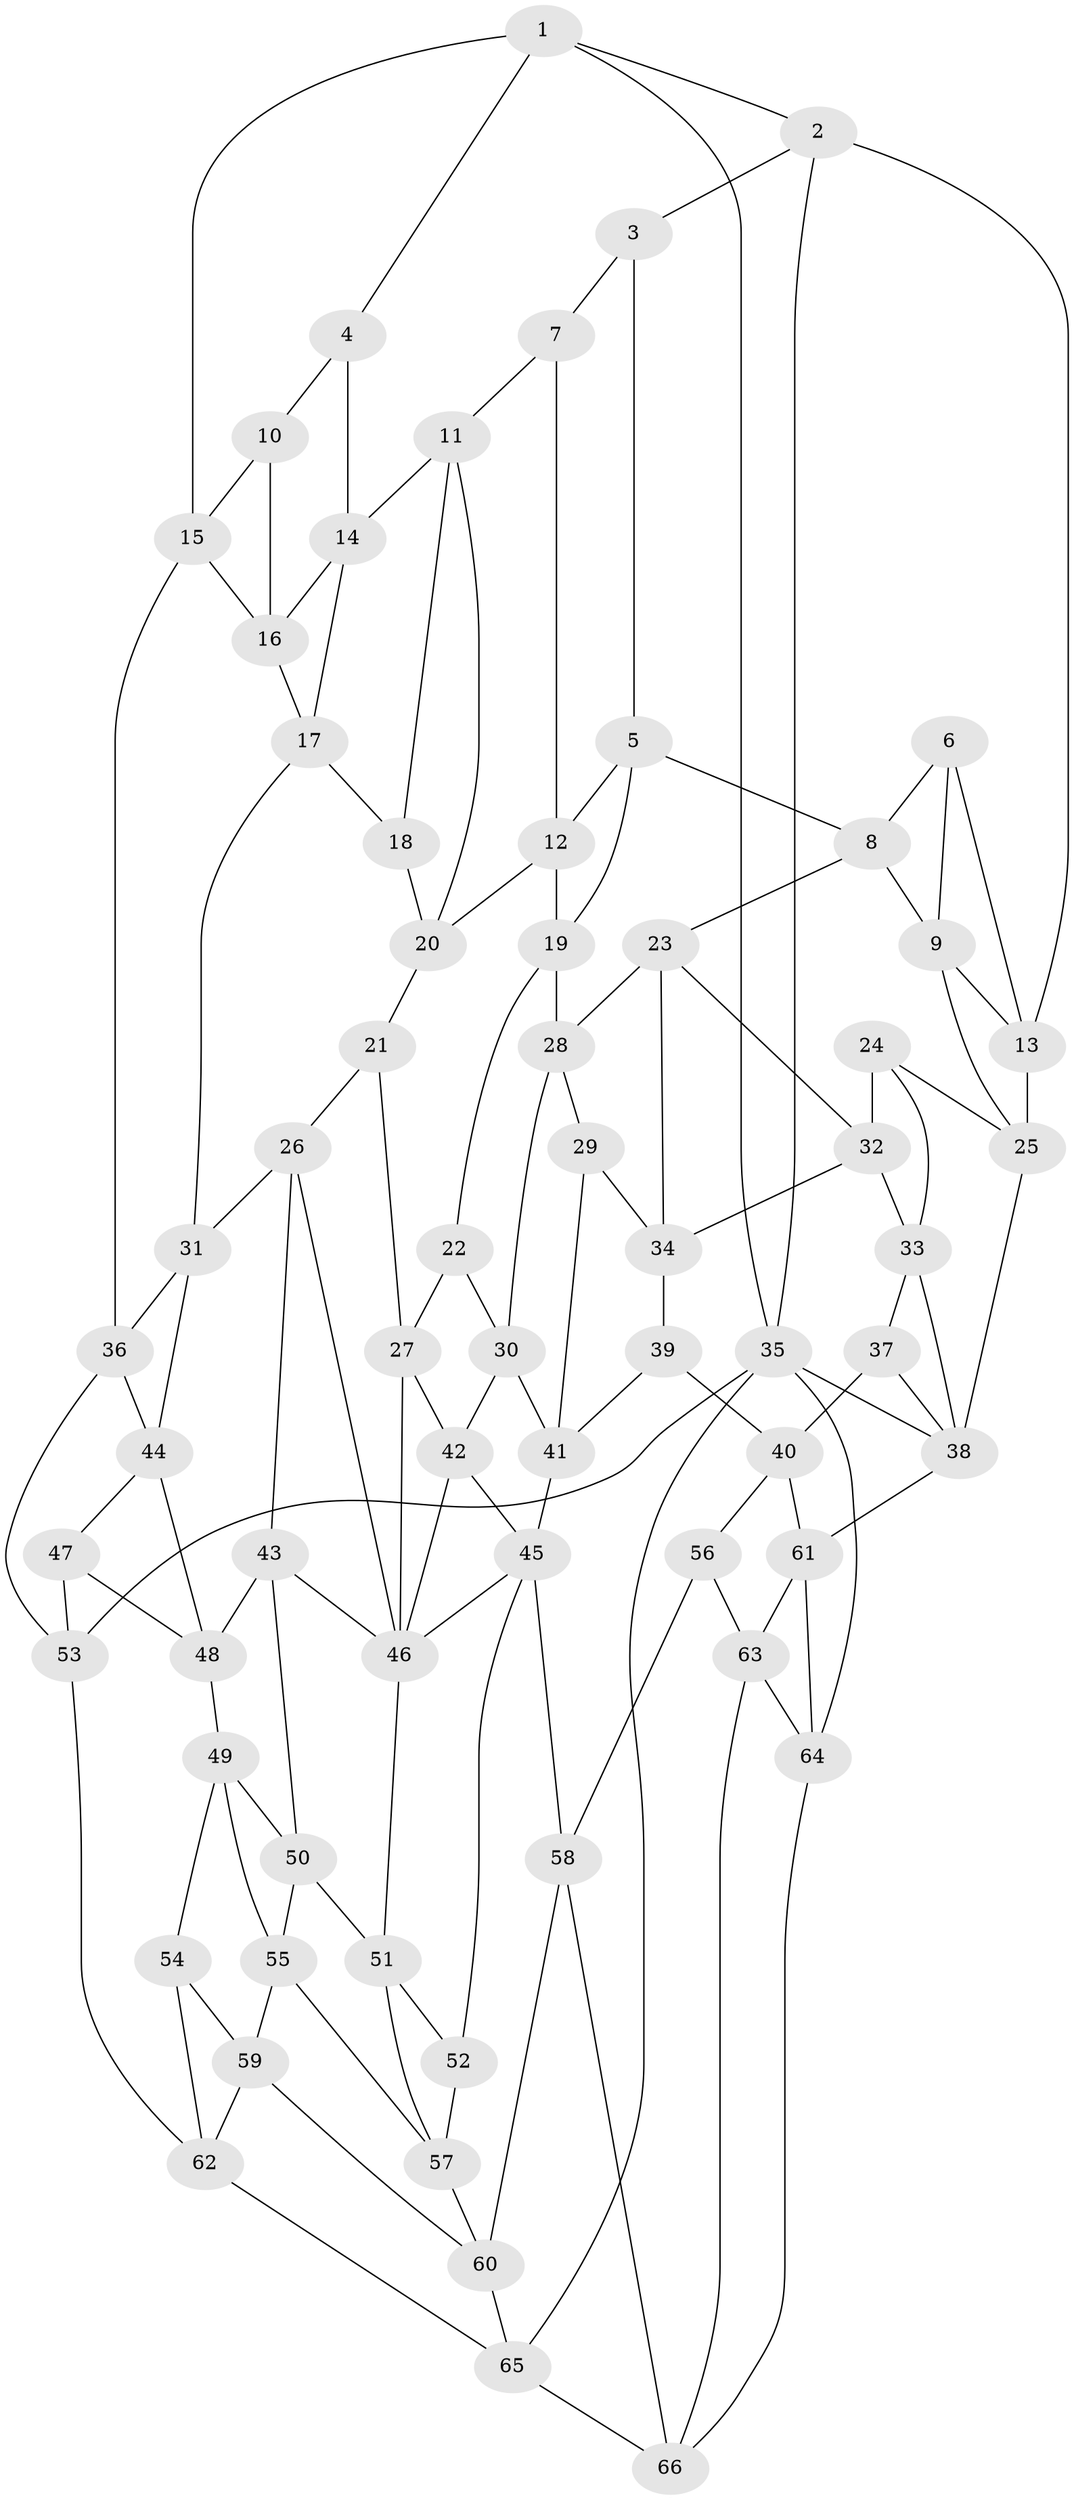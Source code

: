 // original degree distribution, {3: 0.022727272727272728, 6: 0.23484848484848486, 4: 0.23484848484848486, 5: 0.5075757575757576}
// Generated by graph-tools (version 1.1) at 2025/51/03/09/25 03:51:03]
// undirected, 66 vertices, 127 edges
graph export_dot {
graph [start="1"]
  node [color=gray90,style=filled];
  1;
  2;
  3;
  4;
  5;
  6;
  7;
  8;
  9;
  10;
  11;
  12;
  13;
  14;
  15;
  16;
  17;
  18;
  19;
  20;
  21;
  22;
  23;
  24;
  25;
  26;
  27;
  28;
  29;
  30;
  31;
  32;
  33;
  34;
  35;
  36;
  37;
  38;
  39;
  40;
  41;
  42;
  43;
  44;
  45;
  46;
  47;
  48;
  49;
  50;
  51;
  52;
  53;
  54;
  55;
  56;
  57;
  58;
  59;
  60;
  61;
  62;
  63;
  64;
  65;
  66;
  1 -- 2 [weight=1.0];
  1 -- 4 [weight=1.0];
  1 -- 15 [weight=1.0];
  1 -- 35 [weight=1.0];
  2 -- 3 [weight=1.0];
  2 -- 13 [weight=1.0];
  2 -- 35 [weight=1.0];
  3 -- 5 [weight=1.0];
  3 -- 7 [weight=1.0];
  4 -- 10 [weight=1.0];
  4 -- 14 [weight=1.0];
  5 -- 8 [weight=1.0];
  5 -- 12 [weight=1.0];
  5 -- 19 [weight=1.0];
  6 -- 8 [weight=1.0];
  6 -- 9 [weight=1.0];
  6 -- 13 [weight=1.0];
  7 -- 11 [weight=1.0];
  7 -- 12 [weight=1.0];
  8 -- 9 [weight=1.0];
  8 -- 23 [weight=1.0];
  9 -- 13 [weight=1.0];
  9 -- 25 [weight=1.0];
  10 -- 15 [weight=1.0];
  10 -- 16 [weight=1.0];
  11 -- 14 [weight=1.0];
  11 -- 18 [weight=1.0];
  11 -- 20 [weight=1.0];
  12 -- 19 [weight=1.0];
  12 -- 20 [weight=1.0];
  13 -- 25 [weight=1.0];
  14 -- 16 [weight=1.0];
  14 -- 17 [weight=1.0];
  15 -- 16 [weight=1.0];
  15 -- 36 [weight=1.0];
  16 -- 17 [weight=1.0];
  17 -- 18 [weight=1.0];
  17 -- 31 [weight=1.0];
  18 -- 20 [weight=1.0];
  19 -- 22 [weight=1.0];
  19 -- 28 [weight=1.0];
  20 -- 21 [weight=1.0];
  21 -- 26 [weight=1.0];
  21 -- 27 [weight=1.0];
  22 -- 27 [weight=1.0];
  22 -- 30 [weight=1.0];
  23 -- 28 [weight=1.0];
  23 -- 32 [weight=1.0];
  23 -- 34 [weight=1.0];
  24 -- 25 [weight=1.0];
  24 -- 32 [weight=1.0];
  24 -- 33 [weight=1.0];
  25 -- 38 [weight=1.0];
  26 -- 31 [weight=1.0];
  26 -- 43 [weight=1.0];
  26 -- 46 [weight=1.0];
  27 -- 42 [weight=1.0];
  27 -- 46 [weight=1.0];
  28 -- 29 [weight=1.0];
  28 -- 30 [weight=1.0];
  29 -- 34 [weight=1.0];
  29 -- 41 [weight=1.0];
  30 -- 41 [weight=1.0];
  30 -- 42 [weight=1.0];
  31 -- 36 [weight=1.0];
  31 -- 44 [weight=1.0];
  32 -- 33 [weight=1.0];
  32 -- 34 [weight=1.0];
  33 -- 37 [weight=1.0];
  33 -- 38 [weight=1.0];
  34 -- 39 [weight=1.0];
  35 -- 38 [weight=1.0];
  35 -- 53 [weight=1.0];
  35 -- 64 [weight=1.0];
  35 -- 65 [weight=1.0];
  36 -- 44 [weight=1.0];
  36 -- 53 [weight=1.0];
  37 -- 38 [weight=1.0];
  37 -- 40 [weight=1.0];
  38 -- 61 [weight=1.0];
  39 -- 40 [weight=1.0];
  39 -- 41 [weight=1.0];
  40 -- 56 [weight=1.0];
  40 -- 61 [weight=1.0];
  41 -- 45 [weight=1.0];
  42 -- 45 [weight=1.0];
  42 -- 46 [weight=1.0];
  43 -- 46 [weight=1.0];
  43 -- 48 [weight=1.0];
  43 -- 50 [weight=1.0];
  44 -- 47 [weight=1.0];
  44 -- 48 [weight=1.0];
  45 -- 46 [weight=1.0];
  45 -- 52 [weight=1.0];
  45 -- 58 [weight=1.0];
  46 -- 51 [weight=1.0];
  47 -- 48 [weight=1.0];
  47 -- 53 [weight=1.0];
  48 -- 49 [weight=1.0];
  49 -- 50 [weight=1.0];
  49 -- 54 [weight=1.0];
  49 -- 55 [weight=1.0];
  50 -- 51 [weight=1.0];
  50 -- 55 [weight=1.0];
  51 -- 52 [weight=1.0];
  51 -- 57 [weight=1.0];
  52 -- 57 [weight=1.0];
  53 -- 62 [weight=1.0];
  54 -- 59 [weight=1.0];
  54 -- 62 [weight=1.0];
  55 -- 57 [weight=1.0];
  55 -- 59 [weight=1.0];
  56 -- 58 [weight=1.0];
  56 -- 63 [weight=1.0];
  57 -- 60 [weight=1.0];
  58 -- 60 [weight=1.0];
  58 -- 66 [weight=1.0];
  59 -- 60 [weight=1.0];
  59 -- 62 [weight=1.0];
  60 -- 65 [weight=1.0];
  61 -- 63 [weight=1.0];
  61 -- 64 [weight=1.0];
  62 -- 65 [weight=1.0];
  63 -- 64 [weight=1.0];
  63 -- 66 [weight=1.0];
  64 -- 66 [weight=1.0];
  65 -- 66 [weight=1.0];
}
